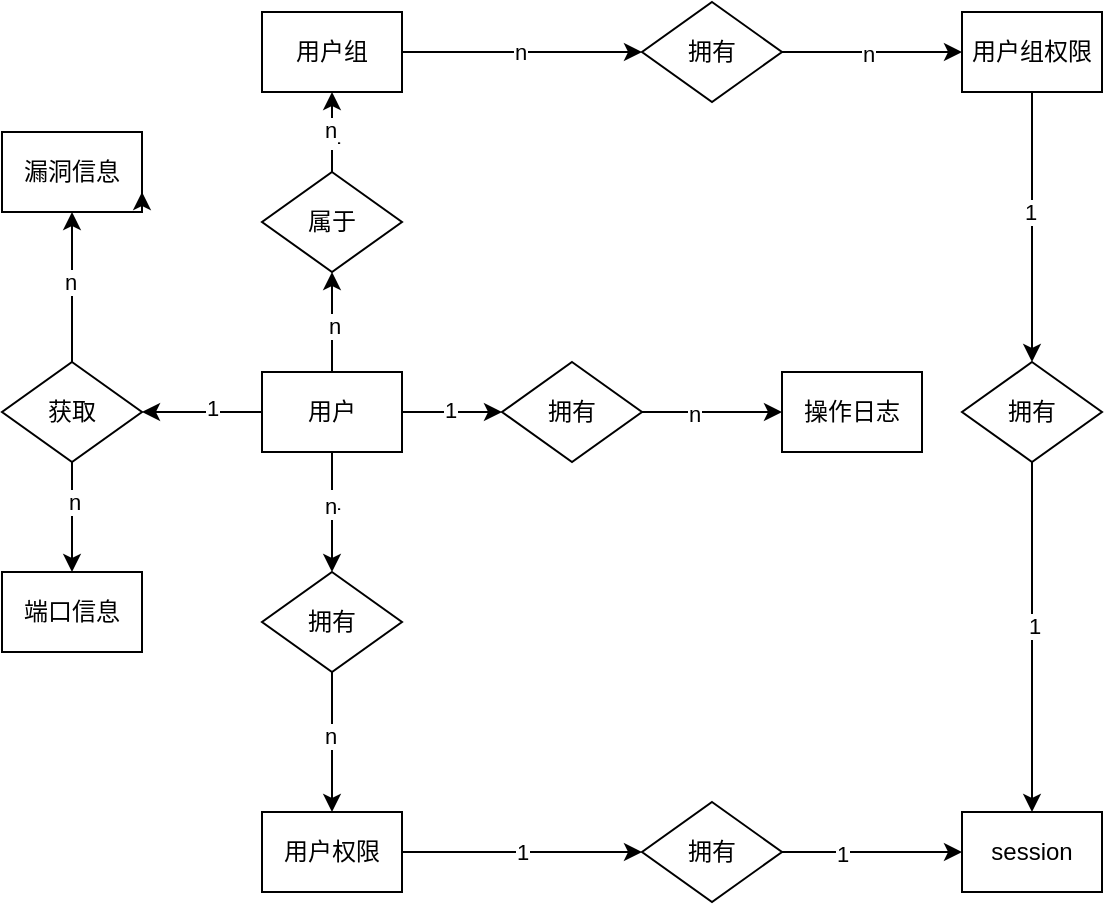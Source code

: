 <mxfile version="26.2.12">
  <diagram name="第 1 页" id="P8mnU1SdJRtSv_Gh0WOB">
    <mxGraphModel dx="743" dy="494" grid="1" gridSize="10" guides="1" tooltips="1" connect="1" arrows="1" fold="1" page="1" pageScale="1" pageWidth="827" pageHeight="1169" math="0" shadow="0">
      <root>
        <mxCell id="0" />
        <mxCell id="1" parent="0" />
        <mxCell id="w1RQ58mcYP3100gsBUos-22" style="edgeStyle=orthogonalEdgeStyle;rounded=0;orthogonalLoop=1;jettySize=auto;html=1;exitX=0.5;exitY=0;exitDx=0;exitDy=0;entryX=0.5;entryY=1;entryDx=0;entryDy=0;" edge="1" parent="1" source="w1RQ58mcYP3100gsBUos-2" target="w1RQ58mcYP3100gsBUos-14">
          <mxGeometry relative="1" as="geometry" />
        </mxCell>
        <mxCell id="w1RQ58mcYP3100gsBUos-30" value="n" style="edgeLabel;html=1;align=center;verticalAlign=middle;resizable=0;points=[];" vertex="1" connectable="0" parent="w1RQ58mcYP3100gsBUos-22">
          <mxGeometry x="-0.069" y="-1" relative="1" as="geometry">
            <mxPoint as="offset" />
          </mxGeometry>
        </mxCell>
        <mxCell id="w1RQ58mcYP3100gsBUos-26" style="edgeStyle=orthogonalEdgeStyle;rounded=0;orthogonalLoop=1;jettySize=auto;html=1;exitX=0.5;exitY=1;exitDx=0;exitDy=0;" edge="1" parent="1" source="w1RQ58mcYP3100gsBUos-2" target="w1RQ58mcYP3100gsBUos-16">
          <mxGeometry relative="1" as="geometry" />
        </mxCell>
        <mxCell id="w1RQ58mcYP3100gsBUos-31" value="1" style="edgeLabel;html=1;align=center;verticalAlign=middle;resizable=0;points=[];" vertex="1" connectable="0" parent="w1RQ58mcYP3100gsBUos-26">
          <mxGeometry x="-0.176" y="1" relative="1" as="geometry">
            <mxPoint as="offset" />
          </mxGeometry>
        </mxCell>
        <mxCell id="w1RQ58mcYP3100gsBUos-32" value="n" style="edgeLabel;html=1;align=center;verticalAlign=middle;resizable=0;points=[];" vertex="1" connectable="0" parent="w1RQ58mcYP3100gsBUos-26">
          <mxGeometry x="-0.11" y="-1" relative="1" as="geometry">
            <mxPoint as="offset" />
          </mxGeometry>
        </mxCell>
        <mxCell id="w1RQ58mcYP3100gsBUos-33" style="edgeStyle=orthogonalEdgeStyle;rounded=0;orthogonalLoop=1;jettySize=auto;html=1;exitX=1;exitY=0.5;exitDx=0;exitDy=0;" edge="1" parent="1" source="w1RQ58mcYP3100gsBUos-2" target="w1RQ58mcYP3100gsBUos-17">
          <mxGeometry relative="1" as="geometry" />
        </mxCell>
        <mxCell id="w1RQ58mcYP3100gsBUos-35" value="1" style="edgeLabel;html=1;align=center;verticalAlign=middle;resizable=0;points=[];" vertex="1" connectable="0" parent="w1RQ58mcYP3100gsBUos-33">
          <mxGeometry x="-0.038" y="1" relative="1" as="geometry">
            <mxPoint as="offset" />
          </mxGeometry>
        </mxCell>
        <mxCell id="w1RQ58mcYP3100gsBUos-53" style="edgeStyle=orthogonalEdgeStyle;rounded=0;orthogonalLoop=1;jettySize=auto;html=1;exitX=0;exitY=0.5;exitDx=0;exitDy=0;entryX=1;entryY=0.5;entryDx=0;entryDy=0;" edge="1" parent="1" source="w1RQ58mcYP3100gsBUos-2" target="w1RQ58mcYP3100gsBUos-52">
          <mxGeometry relative="1" as="geometry" />
        </mxCell>
        <mxCell id="w1RQ58mcYP3100gsBUos-59" value="1" style="edgeLabel;html=1;align=center;verticalAlign=middle;resizable=0;points=[];" vertex="1" connectable="0" parent="w1RQ58mcYP3100gsBUos-53">
          <mxGeometry x="-0.162" y="-2" relative="1" as="geometry">
            <mxPoint as="offset" />
          </mxGeometry>
        </mxCell>
        <mxCell id="w1RQ58mcYP3100gsBUos-2" value="用户" style="rounded=0;whiteSpace=wrap;html=1;" vertex="1" parent="1">
          <mxGeometry x="260" y="200" width="70" height="40" as="geometry" />
        </mxCell>
        <mxCell id="w1RQ58mcYP3100gsBUos-20" style="edgeStyle=orthogonalEdgeStyle;rounded=0;orthogonalLoop=1;jettySize=auto;html=1;exitX=1;exitY=0.5;exitDx=0;exitDy=0;entryX=0;entryY=0.5;entryDx=0;entryDy=0;" edge="1" parent="1" source="w1RQ58mcYP3100gsBUos-3" target="w1RQ58mcYP3100gsBUos-15">
          <mxGeometry relative="1" as="geometry" />
        </mxCell>
        <mxCell id="w1RQ58mcYP3100gsBUos-46" value="n" style="edgeLabel;html=1;align=center;verticalAlign=middle;resizable=0;points=[];" vertex="1" connectable="0" parent="w1RQ58mcYP3100gsBUos-20">
          <mxGeometry x="-0.019" relative="1" as="geometry">
            <mxPoint as="offset" />
          </mxGeometry>
        </mxCell>
        <mxCell id="w1RQ58mcYP3100gsBUos-3" value="用户组" style="rounded=0;whiteSpace=wrap;html=1;" vertex="1" parent="1">
          <mxGeometry x="260" y="20" width="70" height="40" as="geometry" />
        </mxCell>
        <mxCell id="w1RQ58mcYP3100gsBUos-4" value="漏洞信息" style="rounded=0;whiteSpace=wrap;html=1;" vertex="1" parent="1">
          <mxGeometry x="130" y="80" width="70" height="40" as="geometry" />
        </mxCell>
        <mxCell id="w1RQ58mcYP3100gsBUos-43" style="edgeStyle=orthogonalEdgeStyle;rounded=0;orthogonalLoop=1;jettySize=auto;html=1;exitX=0.5;exitY=1;exitDx=0;exitDy=0;entryX=0.5;entryY=0;entryDx=0;entryDy=0;" edge="1" parent="1" source="w1RQ58mcYP3100gsBUos-5" target="w1RQ58mcYP3100gsBUos-44">
          <mxGeometry relative="1" as="geometry">
            <mxPoint x="645" y="260" as="targetPoint" />
          </mxGeometry>
        </mxCell>
        <mxCell id="w1RQ58mcYP3100gsBUos-49" value="1" style="edgeLabel;html=1;align=center;verticalAlign=middle;resizable=0;points=[];" vertex="1" connectable="0" parent="w1RQ58mcYP3100gsBUos-43">
          <mxGeometry x="-0.116" y="-1" relative="1" as="geometry">
            <mxPoint as="offset" />
          </mxGeometry>
        </mxCell>
        <mxCell id="w1RQ58mcYP3100gsBUos-5" value="用户组权限" style="rounded=0;whiteSpace=wrap;html=1;" vertex="1" parent="1">
          <mxGeometry x="610" y="20" width="70" height="40" as="geometry" />
        </mxCell>
        <mxCell id="w1RQ58mcYP3100gsBUos-37" style="edgeStyle=orthogonalEdgeStyle;rounded=0;orthogonalLoop=1;jettySize=auto;html=1;exitX=1;exitY=0.5;exitDx=0;exitDy=0;entryX=0;entryY=0.5;entryDx=0;entryDy=0;" edge="1" parent="1" source="w1RQ58mcYP3100gsBUos-6" target="w1RQ58mcYP3100gsBUos-18">
          <mxGeometry relative="1" as="geometry" />
        </mxCell>
        <mxCell id="w1RQ58mcYP3100gsBUos-39" value="1" style="edgeLabel;html=1;align=center;verticalAlign=middle;resizable=0;points=[];" vertex="1" connectable="0" parent="w1RQ58mcYP3100gsBUos-37">
          <mxGeometry x="-0.005" relative="1" as="geometry">
            <mxPoint as="offset" />
          </mxGeometry>
        </mxCell>
        <mxCell id="w1RQ58mcYP3100gsBUos-6" value="用户权限" style="rounded=0;whiteSpace=wrap;html=1;" vertex="1" parent="1">
          <mxGeometry x="260" y="420" width="70" height="40" as="geometry" />
        </mxCell>
        <mxCell id="w1RQ58mcYP3100gsBUos-7" value="端口信息" style="rounded=0;whiteSpace=wrap;html=1;" vertex="1" parent="1">
          <mxGeometry x="130" y="300" width="70" height="40" as="geometry" />
        </mxCell>
        <mxCell id="w1RQ58mcYP3100gsBUos-8" value="session" style="rounded=0;whiteSpace=wrap;html=1;" vertex="1" parent="1">
          <mxGeometry x="610" y="420" width="70" height="40" as="geometry" />
        </mxCell>
        <mxCell id="w1RQ58mcYP3100gsBUos-11" value="操作日志" style="rounded=0;whiteSpace=wrap;html=1;" vertex="1" parent="1">
          <mxGeometry x="520" y="200" width="70" height="40" as="geometry" />
        </mxCell>
        <mxCell id="w1RQ58mcYP3100gsBUos-12" style="edgeStyle=orthogonalEdgeStyle;rounded=0;orthogonalLoop=1;jettySize=auto;html=1;exitX=0.75;exitY=1;exitDx=0;exitDy=0;entryX=1;entryY=0.75;entryDx=0;entryDy=0;" edge="1" parent="1" source="w1RQ58mcYP3100gsBUos-4" target="w1RQ58mcYP3100gsBUos-4">
          <mxGeometry relative="1" as="geometry" />
        </mxCell>
        <mxCell id="w1RQ58mcYP3100gsBUos-24" style="edgeStyle=orthogonalEdgeStyle;rounded=0;orthogonalLoop=1;jettySize=auto;html=1;exitX=0.5;exitY=0;exitDx=0;exitDy=0;entryX=0.5;entryY=1;entryDx=0;entryDy=0;" edge="1" parent="1" source="w1RQ58mcYP3100gsBUos-14" target="w1RQ58mcYP3100gsBUos-3">
          <mxGeometry relative="1" as="geometry" />
        </mxCell>
        <mxCell id="w1RQ58mcYP3100gsBUos-28" value="1" style="edgeLabel;html=1;align=center;verticalAlign=middle;resizable=0;points=[];" vertex="1" connectable="0" parent="w1RQ58mcYP3100gsBUos-24">
          <mxGeometry x="-0.086" y="-1" relative="1" as="geometry">
            <mxPoint as="offset" />
          </mxGeometry>
        </mxCell>
        <mxCell id="w1RQ58mcYP3100gsBUos-29" value="n" style="edgeLabel;html=1;align=center;verticalAlign=middle;resizable=0;points=[];" vertex="1" connectable="0" parent="w1RQ58mcYP3100gsBUos-24">
          <mxGeometry x="0.064" y="1" relative="1" as="geometry">
            <mxPoint as="offset" />
          </mxGeometry>
        </mxCell>
        <mxCell id="w1RQ58mcYP3100gsBUos-14" value="属于" style="rhombus;whiteSpace=wrap;html=1;" vertex="1" parent="1">
          <mxGeometry x="260" y="100" width="70" height="50" as="geometry" />
        </mxCell>
        <mxCell id="w1RQ58mcYP3100gsBUos-42" style="edgeStyle=orthogonalEdgeStyle;rounded=0;orthogonalLoop=1;jettySize=auto;html=1;exitX=1;exitY=0.5;exitDx=0;exitDy=0;entryX=0;entryY=0.5;entryDx=0;entryDy=0;" edge="1" parent="1" source="w1RQ58mcYP3100gsBUos-15" target="w1RQ58mcYP3100gsBUos-5">
          <mxGeometry relative="1" as="geometry" />
        </mxCell>
        <mxCell id="w1RQ58mcYP3100gsBUos-47" value="n" style="edgeLabel;html=1;align=center;verticalAlign=middle;resizable=0;points=[];" vertex="1" connectable="0" parent="w1RQ58mcYP3100gsBUos-42">
          <mxGeometry x="-0.048" y="-1" relative="1" as="geometry">
            <mxPoint as="offset" />
          </mxGeometry>
        </mxCell>
        <mxCell id="w1RQ58mcYP3100gsBUos-15" value="拥有" style="rhombus;whiteSpace=wrap;html=1;" vertex="1" parent="1">
          <mxGeometry x="450" y="15" width="70" height="50" as="geometry" />
        </mxCell>
        <mxCell id="w1RQ58mcYP3100gsBUos-27" style="edgeStyle=orthogonalEdgeStyle;rounded=0;orthogonalLoop=1;jettySize=auto;html=1;exitX=0.5;exitY=1;exitDx=0;exitDy=0;" edge="1" parent="1" source="w1RQ58mcYP3100gsBUos-16" target="w1RQ58mcYP3100gsBUos-6">
          <mxGeometry relative="1" as="geometry" />
        </mxCell>
        <mxCell id="w1RQ58mcYP3100gsBUos-62" value="n" style="edgeLabel;html=1;align=center;verticalAlign=middle;resizable=0;points=[];" vertex="1" connectable="0" parent="w1RQ58mcYP3100gsBUos-27">
          <mxGeometry x="-0.086" y="-1" relative="1" as="geometry">
            <mxPoint as="offset" />
          </mxGeometry>
        </mxCell>
        <mxCell id="w1RQ58mcYP3100gsBUos-16" value="拥有" style="rhombus;whiteSpace=wrap;html=1;" vertex="1" parent="1">
          <mxGeometry x="260" y="300" width="70" height="50" as="geometry" />
        </mxCell>
        <mxCell id="w1RQ58mcYP3100gsBUos-34" style="edgeStyle=orthogonalEdgeStyle;rounded=0;orthogonalLoop=1;jettySize=auto;html=1;exitX=1;exitY=0.5;exitDx=0;exitDy=0;entryX=0;entryY=0.5;entryDx=0;entryDy=0;" edge="1" parent="1" source="w1RQ58mcYP3100gsBUos-17" target="w1RQ58mcYP3100gsBUos-11">
          <mxGeometry relative="1" as="geometry" />
        </mxCell>
        <mxCell id="w1RQ58mcYP3100gsBUos-36" value="n" style="edgeLabel;html=1;align=center;verticalAlign=middle;resizable=0;points=[];" vertex="1" connectable="0" parent="w1RQ58mcYP3100gsBUos-34">
          <mxGeometry x="-0.271" y="-1" relative="1" as="geometry">
            <mxPoint as="offset" />
          </mxGeometry>
        </mxCell>
        <mxCell id="w1RQ58mcYP3100gsBUos-17" value="拥有" style="rhombus;whiteSpace=wrap;html=1;" vertex="1" parent="1">
          <mxGeometry x="380" y="195" width="70" height="50" as="geometry" />
        </mxCell>
        <mxCell id="w1RQ58mcYP3100gsBUos-38" style="edgeStyle=orthogonalEdgeStyle;rounded=0;orthogonalLoop=1;jettySize=auto;html=1;exitX=1;exitY=0.5;exitDx=0;exitDy=0;entryX=0;entryY=0.5;entryDx=0;entryDy=0;" edge="1" parent="1" source="w1RQ58mcYP3100gsBUos-18" target="w1RQ58mcYP3100gsBUos-8">
          <mxGeometry relative="1" as="geometry" />
        </mxCell>
        <mxCell id="w1RQ58mcYP3100gsBUos-40" value="1" style="edgeLabel;html=1;align=center;verticalAlign=middle;resizable=0;points=[];" vertex="1" connectable="0" parent="w1RQ58mcYP3100gsBUos-38">
          <mxGeometry x="-0.338" y="-1" relative="1" as="geometry">
            <mxPoint as="offset" />
          </mxGeometry>
        </mxCell>
        <mxCell id="w1RQ58mcYP3100gsBUos-18" value="拥有" style="rhombus;whiteSpace=wrap;html=1;" vertex="1" parent="1">
          <mxGeometry x="450" y="415" width="70" height="50" as="geometry" />
        </mxCell>
        <mxCell id="w1RQ58mcYP3100gsBUos-45" style="edgeStyle=orthogonalEdgeStyle;rounded=0;orthogonalLoop=1;jettySize=auto;html=1;exitX=0.5;exitY=1;exitDx=0;exitDy=0;entryX=0.5;entryY=0;entryDx=0;entryDy=0;" edge="1" parent="1" source="w1RQ58mcYP3100gsBUos-44" target="w1RQ58mcYP3100gsBUos-8">
          <mxGeometry relative="1" as="geometry" />
        </mxCell>
        <mxCell id="w1RQ58mcYP3100gsBUos-48" value="1" style="edgeLabel;html=1;align=center;verticalAlign=middle;resizable=0;points=[];" vertex="1" connectable="0" parent="w1RQ58mcYP3100gsBUos-45">
          <mxGeometry x="-0.067" y="1" relative="1" as="geometry">
            <mxPoint as="offset" />
          </mxGeometry>
        </mxCell>
        <mxCell id="w1RQ58mcYP3100gsBUos-44" value="拥有" style="rhombus;whiteSpace=wrap;html=1;" vertex="1" parent="1">
          <mxGeometry x="610" y="195" width="70" height="50" as="geometry" />
        </mxCell>
        <mxCell id="w1RQ58mcYP3100gsBUos-54" style="edgeStyle=orthogonalEdgeStyle;rounded=0;orthogonalLoop=1;jettySize=auto;html=1;exitX=0.5;exitY=0;exitDx=0;exitDy=0;entryX=0.5;entryY=1;entryDx=0;entryDy=0;" edge="1" parent="1" source="w1RQ58mcYP3100gsBUos-52" target="w1RQ58mcYP3100gsBUos-4">
          <mxGeometry relative="1" as="geometry" />
        </mxCell>
        <mxCell id="w1RQ58mcYP3100gsBUos-60" value="n" style="edgeLabel;html=1;align=center;verticalAlign=middle;resizable=0;points=[];" vertex="1" connectable="0" parent="w1RQ58mcYP3100gsBUos-54">
          <mxGeometry x="0.067" y="1" relative="1" as="geometry">
            <mxPoint as="offset" />
          </mxGeometry>
        </mxCell>
        <mxCell id="w1RQ58mcYP3100gsBUos-55" style="edgeStyle=orthogonalEdgeStyle;rounded=0;orthogonalLoop=1;jettySize=auto;html=1;exitX=0.5;exitY=1;exitDx=0;exitDy=0;entryX=0.5;entryY=0;entryDx=0;entryDy=0;" edge="1" parent="1" source="w1RQ58mcYP3100gsBUos-52" target="w1RQ58mcYP3100gsBUos-7">
          <mxGeometry relative="1" as="geometry" />
        </mxCell>
        <mxCell id="w1RQ58mcYP3100gsBUos-61" value="n" style="edgeLabel;html=1;align=center;verticalAlign=middle;resizable=0;points=[];" vertex="1" connectable="0" parent="w1RQ58mcYP3100gsBUos-55">
          <mxGeometry x="-0.273" y="1" relative="1" as="geometry">
            <mxPoint as="offset" />
          </mxGeometry>
        </mxCell>
        <mxCell id="w1RQ58mcYP3100gsBUos-52" value="获取" style="rhombus;whiteSpace=wrap;html=1;" vertex="1" parent="1">
          <mxGeometry x="130" y="195" width="70" height="50" as="geometry" />
        </mxCell>
      </root>
    </mxGraphModel>
  </diagram>
</mxfile>
